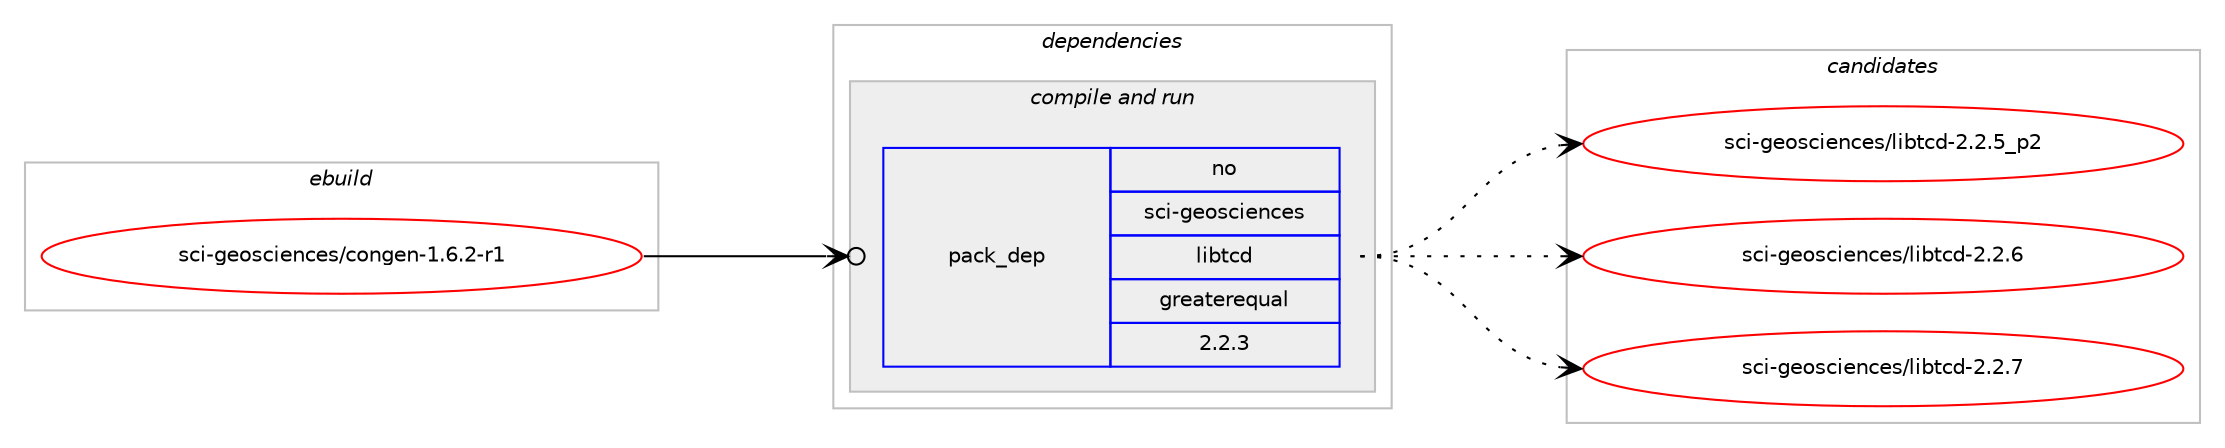 digraph prolog {

# *************
# Graph options
# *************

newrank=true;
concentrate=true;
compound=true;
graph [rankdir=LR,fontname=Helvetica,fontsize=10,ranksep=1.5];#, ranksep=2.5, nodesep=0.2];
edge  [arrowhead=vee];
node  [fontname=Helvetica,fontsize=10];

# **********
# The ebuild
# **********

subgraph cluster_leftcol {
color=gray;
rank=same;
label=<<i>ebuild</i>>;
id [label="sci-geosciences/congen-1.6.2-r1", color=red, width=4, href="../sci-geosciences/congen-1.6.2-r1.svg"];
}

# ****************
# The dependencies
# ****************

subgraph cluster_midcol {
color=gray;
label=<<i>dependencies</i>>;
subgraph cluster_compile {
fillcolor="#eeeeee";
style=filled;
label=<<i>compile</i>>;
}
subgraph cluster_compileandrun {
fillcolor="#eeeeee";
style=filled;
label=<<i>compile and run</i>>;
subgraph pack1209905 {
dependency1690300 [label=<<TABLE BORDER="0" CELLBORDER="1" CELLSPACING="0" CELLPADDING="4" WIDTH="220"><TR><TD ROWSPAN="6" CELLPADDING="30">pack_dep</TD></TR><TR><TD WIDTH="110">no</TD></TR><TR><TD>sci-geosciences</TD></TR><TR><TD>libtcd</TD></TR><TR><TD>greaterequal</TD></TR><TR><TD>2.2.3</TD></TR></TABLE>>, shape=none, color=blue];
}
id:e -> dependency1690300:w [weight=20,style="solid",arrowhead="odotvee"];
}
subgraph cluster_run {
fillcolor="#eeeeee";
style=filled;
label=<<i>run</i>>;
}
}

# **************
# The candidates
# **************

subgraph cluster_choices {
rank=same;
color=gray;
label=<<i>candidates</i>>;

subgraph choice1209905 {
color=black;
nodesep=1;
choice115991054510310111111599105101110991011154710810598116991004550465046539511250 [label="sci-geosciences/libtcd-2.2.5_p2", color=red, width=4,href="../sci-geosciences/libtcd-2.2.5_p2.svg"];
choice11599105451031011111159910510111099101115471081059811699100455046504654 [label="sci-geosciences/libtcd-2.2.6", color=red, width=4,href="../sci-geosciences/libtcd-2.2.6.svg"];
choice11599105451031011111159910510111099101115471081059811699100455046504655 [label="sci-geosciences/libtcd-2.2.7", color=red, width=4,href="../sci-geosciences/libtcd-2.2.7.svg"];
dependency1690300:e -> choice115991054510310111111599105101110991011154710810598116991004550465046539511250:w [style=dotted,weight="100"];
dependency1690300:e -> choice11599105451031011111159910510111099101115471081059811699100455046504654:w [style=dotted,weight="100"];
dependency1690300:e -> choice11599105451031011111159910510111099101115471081059811699100455046504655:w [style=dotted,weight="100"];
}
}

}
